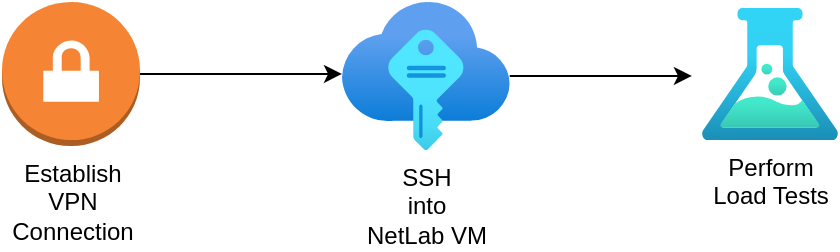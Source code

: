 <mxfile version="24.4.0" type="device">
  <diagram name="Page-1" id="5rjU6S3jx-qz5G9aWq8H">
    <mxGraphModel dx="1434" dy="782" grid="1" gridSize="10" guides="1" tooltips="1" connect="1" arrows="1" fold="1" page="1" pageScale="1" pageWidth="850" pageHeight="1100" math="0" shadow="0">
      <root>
        <mxCell id="0" />
        <mxCell id="1" parent="0" />
        <mxCell id="-jDwQLK95jsCC6RicZNi-1" value="&lt;div&gt;Establish &lt;br&gt;&lt;/div&gt;&lt;div&gt;VPN&lt;/div&gt;&lt;div&gt;Connection&lt;br&gt;&lt;/div&gt;" style="outlineConnect=0;dashed=0;verticalLabelPosition=bottom;verticalAlign=top;align=center;html=1;shape=mxgraph.aws3.vpn_gateway;fillColor=#F58534;gradientColor=none;" vertex="1" parent="1">
          <mxGeometry x="150" y="300" width="69" height="72" as="geometry" />
        </mxCell>
        <mxCell id="-jDwQLK95jsCC6RicZNi-2" value="&lt;div&gt;SSH&lt;/div&gt;&lt;div&gt;into&lt;/div&gt;&lt;div&gt;NetLab VM&lt;br&gt;&lt;/div&gt;" style="image;aspect=fixed;html=1;points=[];align=center;fontSize=12;image=img/lib/azure2/other/SSH_Keys.svg;" vertex="1" parent="1">
          <mxGeometry x="320" y="300" width="83.87" height="74" as="geometry" />
        </mxCell>
        <mxCell id="-jDwQLK95jsCC6RicZNi-3" value="&lt;div&gt;Perform &lt;br&gt;&lt;/div&gt;&lt;div&gt;Load Tests&lt;br&gt;&lt;/div&gt;" style="image;aspect=fixed;html=1;points=[];align=center;fontSize=12;image=img/lib/azure2/general/Load_Test.svg;" vertex="1" parent="1">
          <mxGeometry x="500" y="303" width="68" height="66" as="geometry" />
        </mxCell>
        <mxCell id="-jDwQLK95jsCC6RicZNi-4" style="edgeStyle=orthogonalEdgeStyle;rounded=0;orthogonalLoop=1;jettySize=auto;html=1;exitX=1;exitY=0.5;exitDx=0;exitDy=0;exitPerimeter=0;entryX=0;entryY=0.486;entryDx=0;entryDy=0;entryPerimeter=0;" edge="1" parent="1" source="-jDwQLK95jsCC6RicZNi-1" target="-jDwQLK95jsCC6RicZNi-2">
          <mxGeometry relative="1" as="geometry" />
        </mxCell>
        <mxCell id="-jDwQLK95jsCC6RicZNi-5" style="edgeStyle=orthogonalEdgeStyle;rounded=0;orthogonalLoop=1;jettySize=auto;html=1;entryX=-0.074;entryY=0.515;entryDx=0;entryDy=0;entryPerimeter=0;" edge="1" parent="1" source="-jDwQLK95jsCC6RicZNi-2" target="-jDwQLK95jsCC6RicZNi-3">
          <mxGeometry relative="1" as="geometry" />
        </mxCell>
      </root>
    </mxGraphModel>
  </diagram>
</mxfile>
